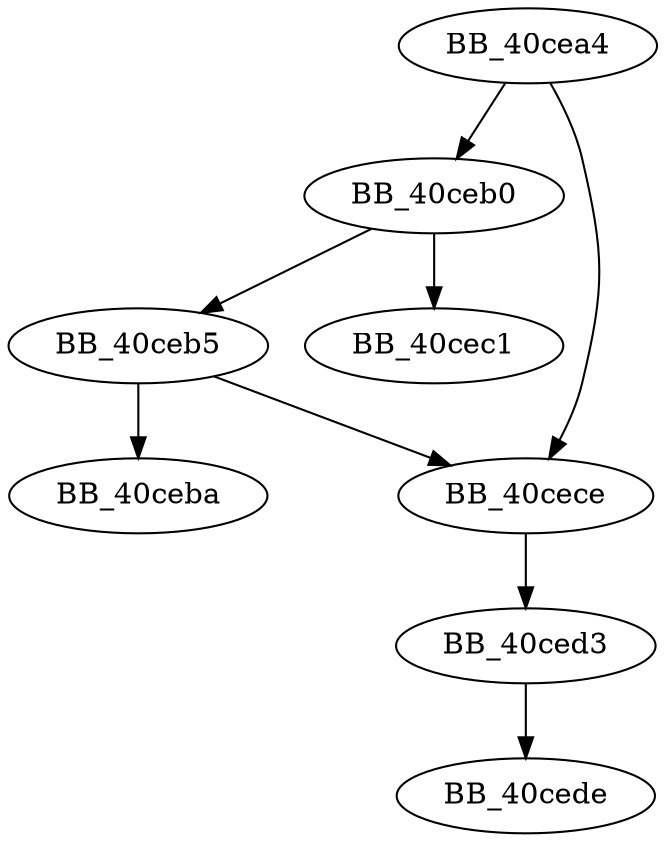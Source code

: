 DiGraph __set_error_mode{
BB_40cea4->BB_40ceb0
BB_40cea4->BB_40cece
BB_40ceb0->BB_40ceb5
BB_40ceb0->BB_40cec1
BB_40ceb5->BB_40ceba
BB_40ceb5->BB_40cece
BB_40cece->BB_40ced3
BB_40ced3->BB_40cede
}
